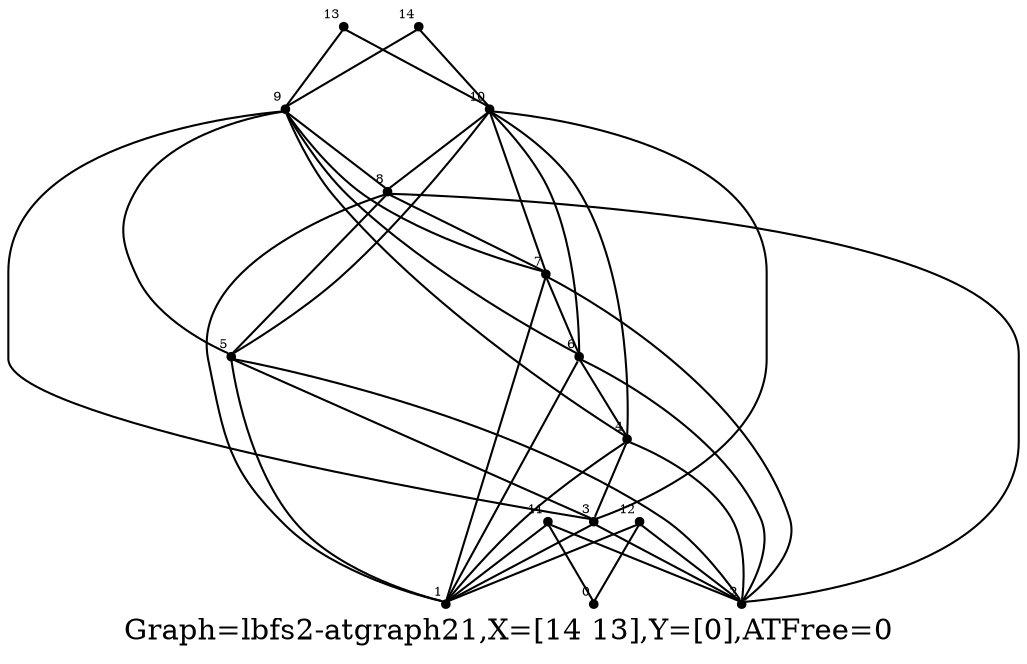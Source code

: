 /* Created by igraph 0.8.0-pre+0200568 */
graph {
  graph [
    label="Graph=lbfs2-atgraph21,X=[14 13],Y=[0],ATFree=0 "
    labelloc=bottom
  ];
  0 [
    pos="0.000000,2.000000!"
    shape=point
    fontsize=6
    xlabel=0
  ];
  1 [
    pos="1.900000,3.000000!"
    shape=point
    fontsize=6
    xlabel=1
  ];
  2 [
    pos="2.000000,2.000000!"
    shape=point
    fontsize=6
    xlabel=2
  ];
  3 [
    pos="2.900000,5.000000!"
    shape=point
    fontsize=6
    xlabel=3
  ];
  4 [
    pos="3.000000,4.000000!"
    shape=point
    fontsize=6
    xlabel=4
  ];
  5 [
    pos="2.900000,3.000000!"
    shape=point
    fontsize=6
    xlabel=5
  ];
  6 [
    pos="3.000000,2.000000!"
    shape=point
    fontsize=6
    xlabel=6
  ];
  7 [
    pos="2.900000,1.000000!"
    shape=point
    fontsize=6
    xlabel=7
  ];
  8 [
    pos="3.000000,0.000000!"
    shape=point
    fontsize=6
    xlabel=8
  ];
  9 [
    pos="3.900000,3.000000!"
    shape=point
    fontsize=6
    xlabel=9
  ];
  10 [
    pos="4.000000,2.000000!"
    shape=point
    fontsize=6
    xlabel=10
  ];
  11 [
    pos="0.900000,3.000000!"
    shape=point
    fontsize=6
    xlabel=11
  ];
  12 [
    pos="1.000000,2.000000!"
    shape=point
    fontsize=6
    xlabel=12
  ];
  13 [
    pos="4.900000,3.000000!"
    shape=point
    fontsize=6
    xlabel=13
  ];
  14 [
    pos="5.000000,2.000000!"
    shape=point
    fontsize=6
    xlabel=14
  ];

  11 -- 0;
  12 -- 0;
  11 -- 1;
  11 -- 2;
  12 -- 1;
  12 -- 2;
  13 -- 9;
  14 -- 9;
  13 -- 10;
  14 -- 10;
  3 -- 1;
  4 -- 1;
  5 -- 1;
  6 -- 1;
  7 -- 1;
  8 -- 1;
  3 -- 2;
  4 -- 2;
  5 -- 2;
  6 -- 2;
  7 -- 2;
  8 -- 2;
  4 -- 3;
  5 -- 3;
  9 -- 3;
  6 -- 4;
  9 -- 4;
  8 -- 5;
  9 -- 5;
  7 -- 6;
  9 -- 6;
  8 -- 7;
  9 -- 7;
  9 -- 8;
  10 -- 3;
  10 -- 4;
  10 -- 5;
  10 -- 6;
  10 -- 7;
  10 -- 8;
}
